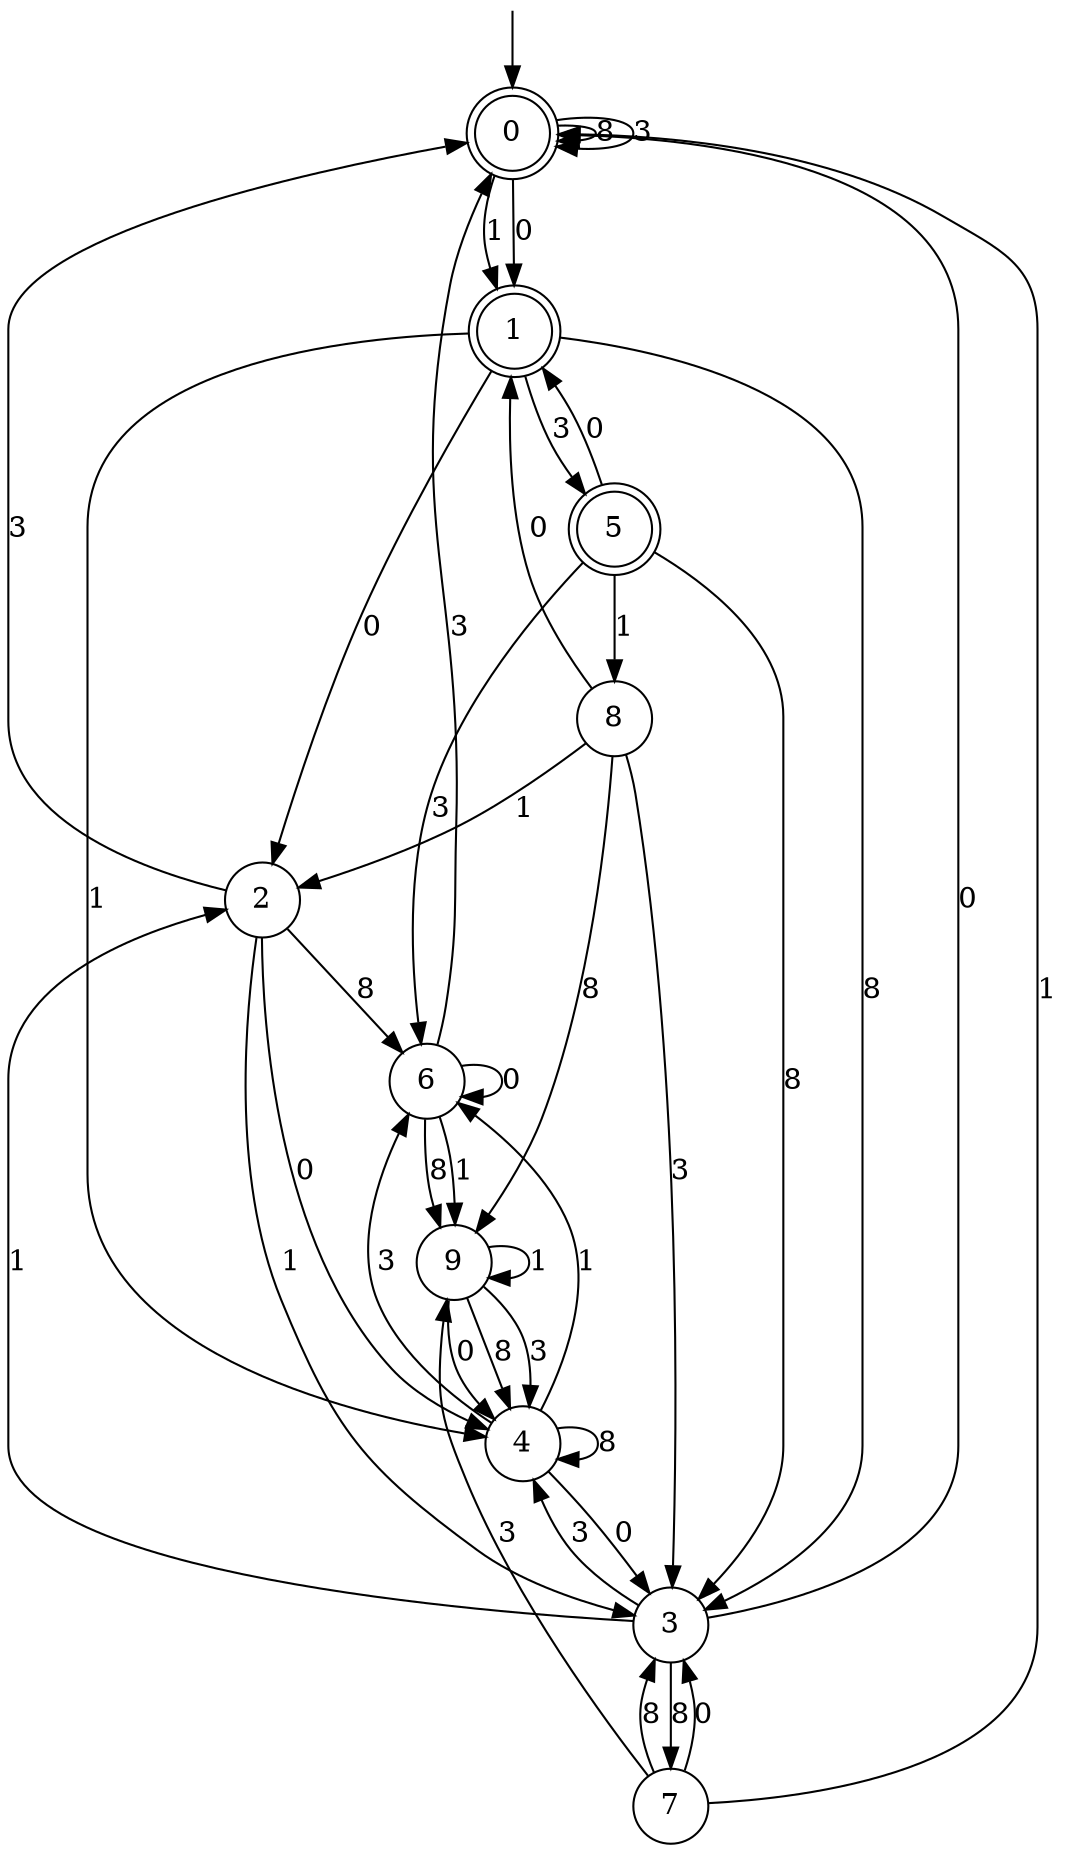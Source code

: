 digraph g {

	s0 [shape="doublecircle" label="0"];
	s1 [shape="doublecircle" label="1"];
	s2 [shape="circle" label="2"];
	s3 [shape="circle" label="3"];
	s4 [shape="circle" label="4"];
	s5 [shape="doublecircle" label="5"];
	s6 [shape="circle" label="6"];
	s7 [shape="circle" label="7"];
	s8 [shape="circle" label="8"];
	s9 [shape="circle" label="9"];
	s0 -> s1 [label="0"];
	s0 -> s0 [label="8"];
	s0 -> s1 [label="1"];
	s0 -> s0 [label="3"];
	s1 -> s2 [label="0"];
	s1 -> s3 [label="8"];
	s1 -> s4 [label="1"];
	s1 -> s5 [label="3"];
	s2 -> s4 [label="0"];
	s2 -> s6 [label="8"];
	s2 -> s3 [label="1"];
	s2 -> s0 [label="3"];
	s3 -> s0 [label="0"];
	s3 -> s7 [label="8"];
	s3 -> s2 [label="1"];
	s3 -> s4 [label="3"];
	s4 -> s3 [label="0"];
	s4 -> s4 [label="8"];
	s4 -> s6 [label="1"];
	s4 -> s6 [label="3"];
	s5 -> s1 [label="0"];
	s5 -> s3 [label="8"];
	s5 -> s8 [label="1"];
	s5 -> s6 [label="3"];
	s6 -> s6 [label="0"];
	s6 -> s9 [label="8"];
	s6 -> s9 [label="1"];
	s6 -> s0 [label="3"];
	s7 -> s3 [label="0"];
	s7 -> s3 [label="8"];
	s7 -> s0 [label="1"];
	s7 -> s9 [label="3"];
	s8 -> s1 [label="0"];
	s8 -> s9 [label="8"];
	s8 -> s2 [label="1"];
	s8 -> s3 [label="3"];
	s9 -> s4 [label="0"];
	s9 -> s4 [label="8"];
	s9 -> s9 [label="1"];
	s9 -> s4 [label="3"];

__start0 [label="" shape="none" width="0" height="0"];
__start0 -> s0;

}
